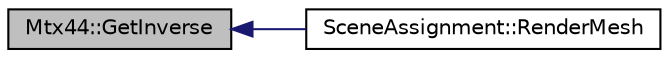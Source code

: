 digraph "Mtx44::GetInverse"
{
  bgcolor="transparent";
  edge [fontname="Helvetica",fontsize="10",labelfontname="Helvetica",labelfontsize="10"];
  node [fontname="Helvetica",fontsize="10",shape=record];
  rankdir="LR";
  Node1 [label="Mtx44::GetInverse",height=0.2,width=0.4,color="black", fillcolor="grey75", style="filled", fontcolor="black"];
  Node1 -> Node2 [dir="back",color="midnightblue",fontsize="10",style="solid",fontname="Helvetica"];
  Node2 [label="SceneAssignment::RenderMesh",height=0.2,width=0.4,color="black",URL="$classSceneAssignment.html#aaa1ad0595494d8bbdf76f008f032d3bf",tooltip="Render out lightings on all of our materials /*. "];
}
